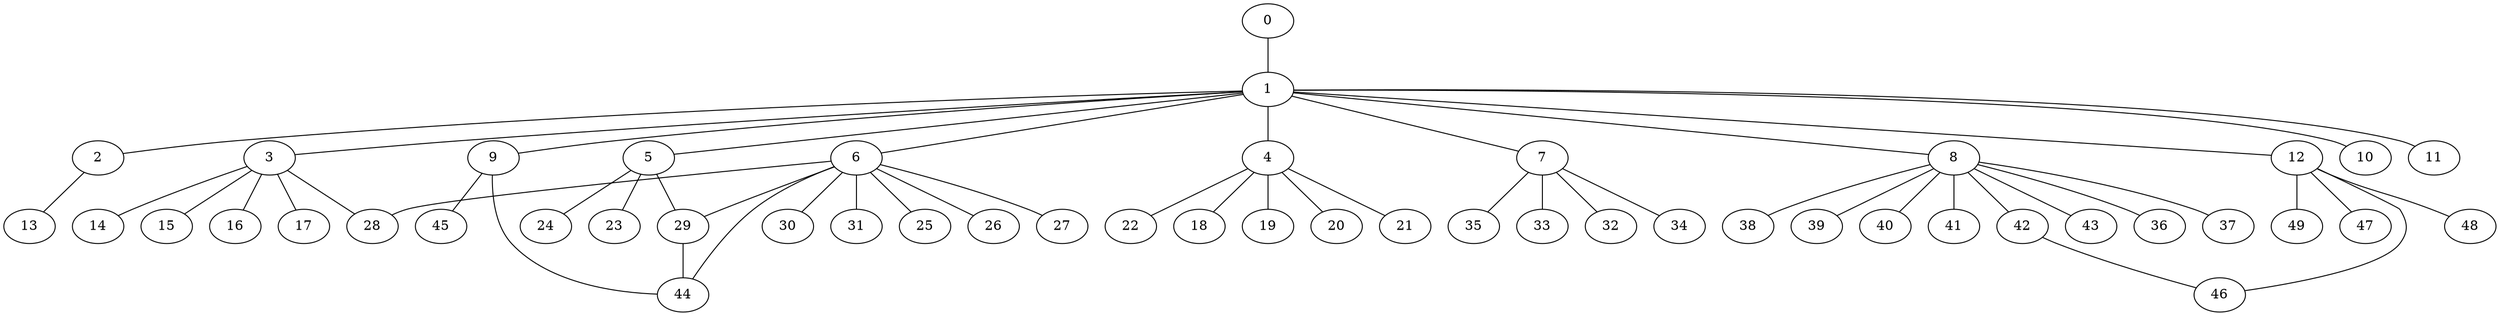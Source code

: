 
graph graphname {
    0 -- 1
1 -- 2
1 -- 3
1 -- 4
1 -- 5
1 -- 6
1 -- 7
1 -- 8
1 -- 9
1 -- 10
1 -- 11
1 -- 12
2 -- 13
3 -- 16
3 -- 17
3 -- 14
3 -- 15
3 -- 28
4 -- 18
4 -- 19
4 -- 20
4 -- 21
4 -- 22
5 -- 24
5 -- 23
5 -- 29
6 -- 25
6 -- 26
6 -- 27
6 -- 28
6 -- 29
6 -- 30
6 -- 31
6 -- 44
7 -- 32
7 -- 34
7 -- 35
7 -- 33
8 -- 36
8 -- 37
8 -- 38
8 -- 39
8 -- 40
8 -- 41
8 -- 42
8 -- 43
9 -- 44
9 -- 45
12 -- 48
12 -- 49
12 -- 46
12 -- 47
29 -- 44
42 -- 46

}
